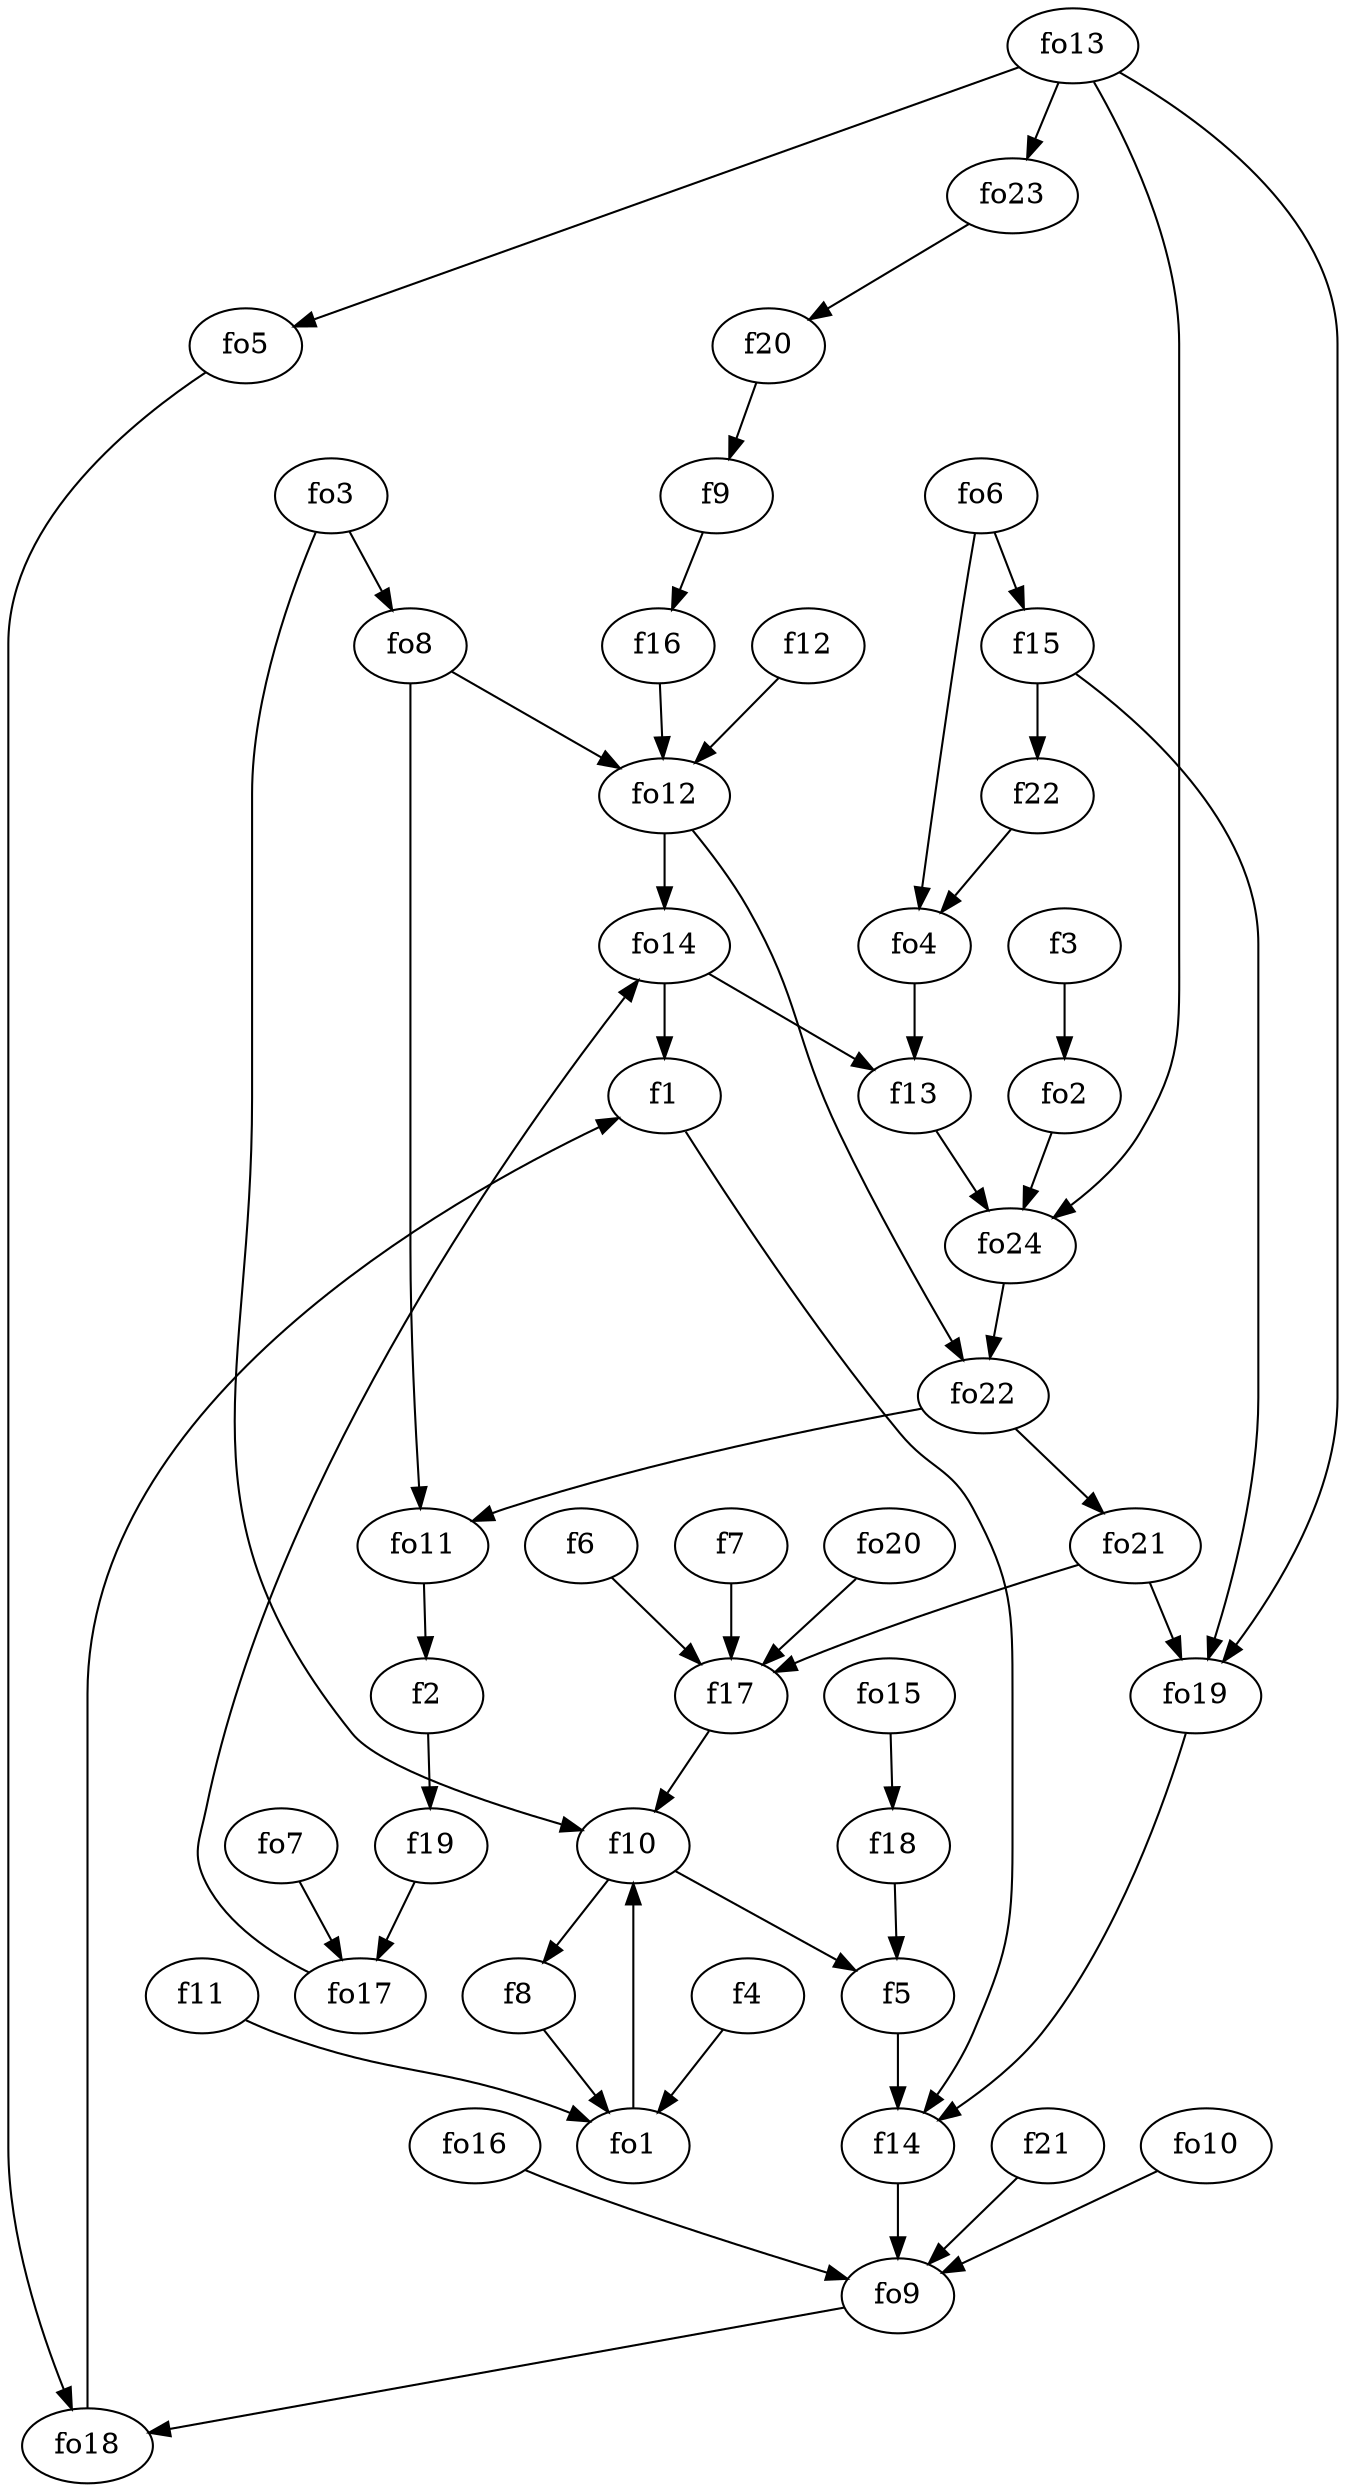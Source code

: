 strict digraph  {
f1;
f2;
f3;
f4;
f5;
f6;
f7;
f8;
f9;
f10;
f11;
f12;
f13;
f14;
f15;
f16;
f17;
f18;
f19;
f20;
f21;
f22;
fo1;
fo2;
fo3;
fo4;
fo5;
fo6;
fo7;
fo8;
fo9;
fo10;
fo11;
fo12;
fo13;
fo14;
fo15;
fo16;
fo17;
fo18;
fo19;
fo20;
fo21;
fo22;
fo23;
fo24;
f1 -> f14  [weight=2];
f2 -> f19  [weight=2];
f3 -> fo2  [weight=2];
f4 -> fo1  [weight=2];
f5 -> f14  [weight=2];
f6 -> f17  [weight=2];
f7 -> f17  [weight=2];
f8 -> fo1  [weight=2];
f9 -> f16  [weight=2];
f10 -> f5  [weight=2];
f10 -> f8  [weight=2];
f11 -> fo1  [weight=2];
f12 -> fo12  [weight=2];
f13 -> fo24  [weight=2];
f14 -> fo9  [weight=2];
f15 -> f22  [weight=2];
f15 -> fo19  [weight=2];
f16 -> fo12  [weight=2];
f17 -> f10  [weight=2];
f18 -> f5  [weight=2];
f19 -> fo17  [weight=2];
f20 -> f9  [weight=2];
f21 -> fo9  [weight=2];
f22 -> fo4  [weight=2];
fo1 -> f10  [weight=2];
fo2 -> fo24  [weight=2];
fo3 -> f10  [weight=2];
fo3 -> fo8  [weight=2];
fo4 -> f13  [weight=2];
fo5 -> fo18  [weight=2];
fo6 -> f15  [weight=2];
fo6 -> fo4  [weight=2];
fo7 -> fo17  [weight=2];
fo8 -> fo11  [weight=2];
fo8 -> fo12  [weight=2];
fo9 -> fo18  [weight=2];
fo10 -> fo9  [weight=2];
fo11 -> f2  [weight=2];
fo12 -> fo14  [weight=2];
fo12 -> fo22  [weight=2];
fo13 -> fo23  [weight=2];
fo13 -> fo24  [weight=2];
fo13 -> fo5  [weight=2];
fo13 -> fo19  [weight=2];
fo14 -> f13  [weight=2];
fo14 -> f1  [weight=2];
fo15 -> f18  [weight=2];
fo16 -> fo9  [weight=2];
fo17 -> fo14  [weight=2];
fo18 -> f1  [weight=2];
fo19 -> f14  [weight=2];
fo20 -> f17  [weight=2];
fo21 -> fo19  [weight=2];
fo21 -> f17  [weight=2];
fo22 -> fo11  [weight=2];
fo22 -> fo21  [weight=2];
fo23 -> f20  [weight=2];
fo24 -> fo22  [weight=2];
}
